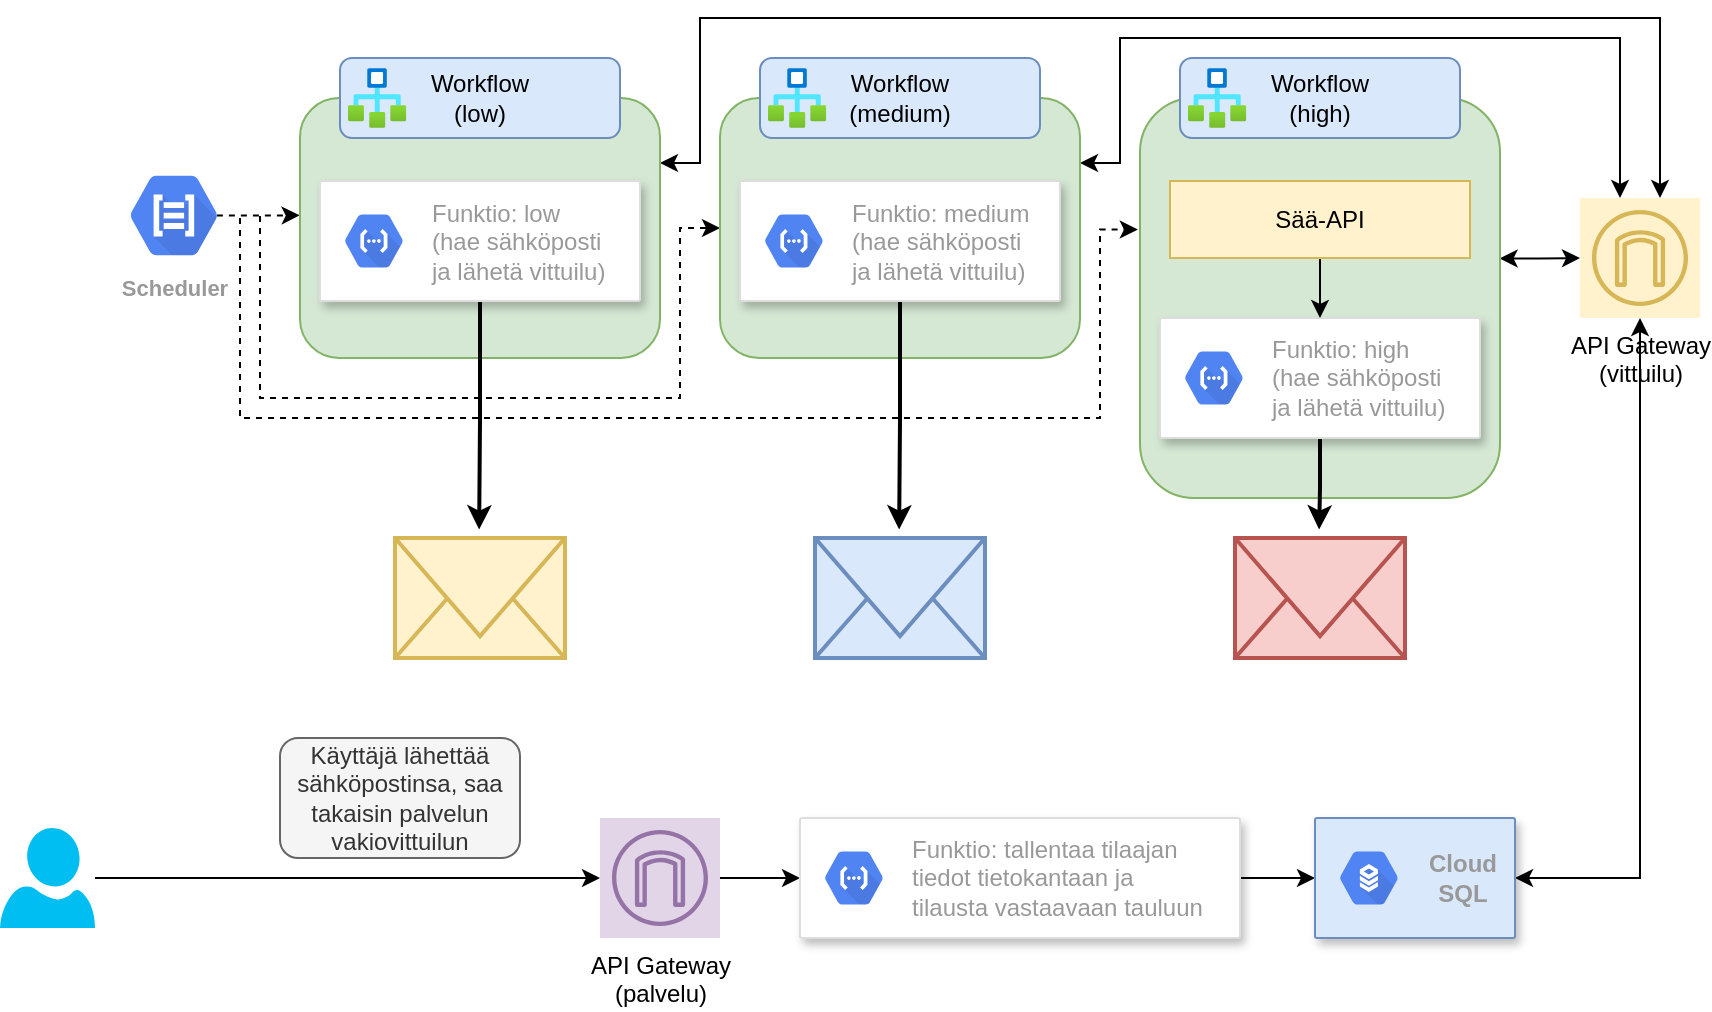 <mxfile version="15.4.0" type="device"><diagram id="WWNjTl23XBY_85UWhSp5" name="Page-1"><mxGraphModel dx="1851" dy="592" grid="1" gridSize="10" guides="1" tooltips="1" connect="1" arrows="1" fold="1" page="1" pageScale="1" pageWidth="827" pageHeight="1169" math="0" shadow="0"><root><mxCell id="0"/><mxCell id="1" parent="0"/><mxCell id="sx2MXZNuBmrFTFdC8knd-80" style="edgeStyle=orthogonalEdgeStyle;rounded=0;orthogonalLoop=1;jettySize=auto;html=1;exitX=0.825;exitY=0.5;exitDx=0;exitDy=0;exitPerimeter=0;entryX=-0.001;entryY=0.451;entryDx=0;entryDy=0;entryPerimeter=0;startArrow=none;startFill=0;endArrow=classic;endFill=1;dashed=1;" edge="1" parent="1" source="sx2MXZNuBmrFTFdC8knd-1" target="sx2MXZNuBmrFTFdC8knd-13"><mxGeometry relative="1" as="geometry"/></mxCell><mxCell id="sx2MXZNuBmrFTFdC8knd-85" style="edgeStyle=orthogonalEdgeStyle;rounded=0;jumpStyle=arc;orthogonalLoop=1;jettySize=auto;html=1;entryX=-0.006;entryY=0.329;entryDx=0;entryDy=0;entryPerimeter=0;startArrow=none;startFill=0;endArrow=classic;endFill=1;dashed=1;" edge="1" parent="1" target="sx2MXZNuBmrFTFdC8knd-49"><mxGeometry relative="1" as="geometry"><mxPoint x="60" y="120" as="sourcePoint"/><Array as="points"><mxPoint x="60" y="220"/><mxPoint x="490" y="220"/><mxPoint x="490" y="126"/></Array></mxGeometry></mxCell><mxCell id="sx2MXZNuBmrFTFdC8knd-87" style="edgeStyle=orthogonalEdgeStyle;rounded=0;jumpStyle=arc;orthogonalLoop=1;jettySize=auto;html=1;entryX=0;entryY=0.5;entryDx=0;entryDy=0;dashed=1;startArrow=none;startFill=0;endArrow=classic;endFill=1;strokeColor=#000000;strokeWidth=1;" edge="1" parent="1" target="sx2MXZNuBmrFTFdC8knd-40"><mxGeometry relative="1" as="geometry"><mxPoint x="70" y="119" as="sourcePoint"/><Array as="points"><mxPoint x="70" y="210"/><mxPoint x="280" y="210"/><mxPoint x="280" y="125"/></Array></mxGeometry></mxCell><mxCell id="sx2MXZNuBmrFTFdC8knd-1" value="Scheduler" style="sketch=0;html=1;fillColor=#5184F3;strokeColor=none;verticalAlign=top;labelPosition=center;verticalLabelPosition=bottom;align=center;spacingTop=-6;fontSize=11;fontStyle=1;fontColor=#999999;shape=mxgraph.gcp2.hexIcon;prIcon=cloud_natural_language_api" vertex="1" parent="1"><mxGeometry x="-6" y="89.5" width="66" height="58.5" as="geometry"/></mxCell><mxCell id="sx2MXZNuBmrFTFdC8knd-79" style="edgeStyle=orthogonalEdgeStyle;rounded=0;orthogonalLoop=1;jettySize=auto;html=1;exitX=1;exitY=0.25;exitDx=0;exitDy=0;startArrow=classic;startFill=1;endArrow=classic;endFill=1;" edge="1" parent="1" source="sx2MXZNuBmrFTFdC8knd-13" target="sx2MXZNuBmrFTFdC8knd-63"><mxGeometry relative="1" as="geometry"><mxPoint x="770" y="10" as="targetPoint"/><Array as="points"><mxPoint x="290" y="93"/><mxPoint x="290" y="20"/><mxPoint x="770" y="20"/></Array></mxGeometry></mxCell><mxCell id="sx2MXZNuBmrFTFdC8knd-13" value="" style="rounded=1;whiteSpace=wrap;html=1;fillColor=#d5e8d4;strokeColor=#82b366;" vertex="1" parent="1"><mxGeometry x="90" y="60" width="180" height="130" as="geometry"/></mxCell><mxCell id="sx2MXZNuBmrFTFdC8knd-14" value="Workflow&lt;br&gt;(low)" style="rounded=1;whiteSpace=wrap;html=1;fillColor=#dae8fc;strokeColor=#6c8ebf;" vertex="1" parent="1"><mxGeometry x="110" y="40" width="140" height="40" as="geometry"/></mxCell><mxCell id="sx2MXZNuBmrFTFdC8knd-7" value="" style="aspect=fixed;html=1;points=[];align=center;image;fontSize=12;image=img/lib/azure2/general/Workflow.svg;" vertex="1" parent="1"><mxGeometry x="114" y="45" width="29.14" height="30" as="geometry"/></mxCell><mxCell id="sx2MXZNuBmrFTFdC8knd-29" style="edgeStyle=orthogonalEdgeStyle;rounded=0;orthogonalLoop=1;jettySize=auto;html=1;exitX=0.5;exitY=1;exitDx=0;exitDy=0;entryX=0.495;entryY=-0.07;entryDx=0;entryDy=0;entryPerimeter=0;startArrow=none;startFill=0;strokeWidth=2;" edge="1" parent="1" source="sx2MXZNuBmrFTFdC8knd-17" target="sx2MXZNuBmrFTFdC8knd-28"><mxGeometry relative="1" as="geometry"/></mxCell><mxCell id="sx2MXZNuBmrFTFdC8knd-17" value="" style="strokeColor=#dddddd;shadow=1;strokeWidth=1;rounded=1;absoluteArcSize=1;arcSize=2;" vertex="1" parent="1"><mxGeometry x="100" y="101.5" width="160" height="60" as="geometry"/></mxCell><mxCell id="sx2MXZNuBmrFTFdC8knd-18" value="Funktio: low&lt;br&gt;(hae sähköposti &lt;br&gt;ja lähetä vittuilu)" style="sketch=0;dashed=0;connectable=0;html=1;fillColor=#5184F3;strokeColor=none;shape=mxgraph.gcp2.hexIcon;prIcon=cloud_functions;part=1;labelPosition=right;verticalLabelPosition=middle;align=left;verticalAlign=middle;spacingLeft=5;fontColor=#999999;fontSize=12;" vertex="1" parent="sx2MXZNuBmrFTFdC8knd-17"><mxGeometry y="0.5" width="44" height="39" relative="1" as="geometry"><mxPoint x="5" y="-19.5" as="offset"/></mxGeometry></mxCell><mxCell id="sx2MXZNuBmrFTFdC8knd-75" value="" style="edgeStyle=orthogonalEdgeStyle;rounded=0;orthogonalLoop=1;jettySize=auto;html=1;startArrow=none;startFill=0;endArrow=classic;endFill=1;" edge="1" parent="1" source="sx2MXZNuBmrFTFdC8knd-25" target="sx2MXZNuBmrFTFdC8knd-30"><mxGeometry relative="1" as="geometry"/></mxCell><mxCell id="sx2MXZNuBmrFTFdC8knd-25" value="API Gateway&lt;br&gt;(palvelu)" style="sketch=0;outlineConnect=0;strokeColor=#9673a6;fillColor=#e1d5e7;dashed=0;verticalLabelPosition=bottom;verticalAlign=top;align=center;html=1;fontSize=12;fontStyle=0;aspect=fixed;shape=mxgraph.aws4.resourceIcon;resIcon=mxgraph.aws4.internet_gateway;" vertex="1" parent="1"><mxGeometry x="240" y="420" width="60" height="60" as="geometry"/></mxCell><mxCell id="sx2MXZNuBmrFTFdC8knd-28" value="" style="html=1;verticalLabelPosition=bottom;align=center;labelBackgroundColor=#ffffff;verticalAlign=top;strokeWidth=2;strokeColor=#d6b656;shadow=0;dashed=0;shape=mxgraph.ios7.icons.mail;fillColor=#fff2cc;" vertex="1" parent="1"><mxGeometry x="137.5" y="280" width="85" height="60" as="geometry"/></mxCell><mxCell id="sx2MXZNuBmrFTFdC8knd-82" value="" style="edgeStyle=orthogonalEdgeStyle;rounded=0;orthogonalLoop=1;jettySize=auto;html=1;startArrow=none;startFill=0;endArrow=classic;endFill=1;" edge="1" parent="1" source="sx2MXZNuBmrFTFdC8knd-30" target="sx2MXZNuBmrFTFdC8knd-64"><mxGeometry relative="1" as="geometry"/></mxCell><mxCell id="sx2MXZNuBmrFTFdC8knd-30" value="" style="strokeColor=#dddddd;shadow=1;strokeWidth=1;rounded=1;absoluteArcSize=1;arcSize=2;" vertex="1" parent="1"><mxGeometry x="340" y="420" width="220" height="60" as="geometry"/></mxCell><mxCell id="sx2MXZNuBmrFTFdC8knd-31" value="Funktio: tallentaa tilaajan&lt;br&gt;tiedot tietokantaan ja&lt;br&gt;tilausta vastaavaan tauluun" style="sketch=0;dashed=0;connectable=0;html=1;fillColor=#5184F3;strokeColor=none;shape=mxgraph.gcp2.hexIcon;prIcon=cloud_functions;part=1;labelPosition=right;verticalLabelPosition=middle;align=left;verticalAlign=middle;spacingLeft=5;fontColor=#999999;fontSize=12;" vertex="1" parent="sx2MXZNuBmrFTFdC8knd-30"><mxGeometry y="0.5" width="44" height="39" relative="1" as="geometry"><mxPoint x="5" y="-19.5" as="offset"/></mxGeometry></mxCell><mxCell id="sx2MXZNuBmrFTFdC8knd-76" value="" style="edgeStyle=orthogonalEdgeStyle;rounded=0;orthogonalLoop=1;jettySize=auto;html=1;startArrow=none;startFill=0;endArrow=classic;endFill=1;" edge="1" parent="1" source="sx2MXZNuBmrFTFdC8knd-34" target="sx2MXZNuBmrFTFdC8knd-25"><mxGeometry relative="1" as="geometry"/></mxCell><mxCell id="sx2MXZNuBmrFTFdC8knd-34" value="" style="verticalLabelPosition=bottom;html=1;verticalAlign=top;align=center;strokeColor=none;fillColor=#00BEF2;shape=mxgraph.azure.user;" vertex="1" parent="1"><mxGeometry x="-60" y="425" width="47.5" height="50" as="geometry"/></mxCell><mxCell id="sx2MXZNuBmrFTFdC8knd-38" value="Käyttäjä lähettää sähköpostinsa, saa takaisin palvelun vakiovittuilun" style="rounded=1;whiteSpace=wrap;html=1;fillColor=#f5f5f5;strokeColor=#666666;fontColor=#333333;" vertex="1" parent="1"><mxGeometry x="80" y="380" width="120" height="60" as="geometry"/></mxCell><mxCell id="sx2MXZNuBmrFTFdC8knd-78" style="edgeStyle=orthogonalEdgeStyle;rounded=0;orthogonalLoop=1;jettySize=auto;html=1;exitX=1;exitY=0.25;exitDx=0;exitDy=0;startArrow=classic;startFill=1;endArrow=classic;endFill=1;" edge="1" parent="1" source="sx2MXZNuBmrFTFdC8knd-40" target="sx2MXZNuBmrFTFdC8knd-63"><mxGeometry relative="1" as="geometry"><mxPoint x="750" y="20" as="targetPoint"/><Array as="points"><mxPoint x="500" y="93"/><mxPoint x="500" y="30"/><mxPoint x="750" y="30"/></Array></mxGeometry></mxCell><mxCell id="sx2MXZNuBmrFTFdC8knd-40" value="" style="rounded=1;whiteSpace=wrap;html=1;fillColor=#d5e8d4;strokeColor=#82b366;" vertex="1" parent="1"><mxGeometry x="300" y="60" width="180" height="130" as="geometry"/></mxCell><mxCell id="sx2MXZNuBmrFTFdC8knd-41" value="Workflow&lt;br&gt;(medium)" style="rounded=1;whiteSpace=wrap;html=1;fillColor=#dae8fc;strokeColor=#6c8ebf;" vertex="1" parent="1"><mxGeometry x="320" y="40" width="140" height="40" as="geometry"/></mxCell><mxCell id="sx2MXZNuBmrFTFdC8knd-42" value="" style="aspect=fixed;html=1;points=[];align=center;image;fontSize=12;image=img/lib/azure2/general/Workflow.svg;" vertex="1" parent="1"><mxGeometry x="324" y="45" width="29.14" height="30" as="geometry"/></mxCell><mxCell id="sx2MXZNuBmrFTFdC8knd-43" style="edgeStyle=orthogonalEdgeStyle;rounded=0;orthogonalLoop=1;jettySize=auto;html=1;exitX=0.5;exitY=1;exitDx=0;exitDy=0;entryX=0.495;entryY=-0.07;entryDx=0;entryDy=0;entryPerimeter=0;startArrow=none;startFill=0;strokeWidth=2;" edge="1" parent="1" source="sx2MXZNuBmrFTFdC8knd-44" target="sx2MXZNuBmrFTFdC8knd-48"><mxGeometry relative="1" as="geometry"/></mxCell><mxCell id="sx2MXZNuBmrFTFdC8knd-44" value="" style="strokeColor=#dddddd;shadow=1;strokeWidth=1;rounded=1;absoluteArcSize=1;arcSize=2;" vertex="1" parent="1"><mxGeometry x="310" y="101.5" width="160" height="60" as="geometry"/></mxCell><mxCell id="sx2MXZNuBmrFTFdC8knd-45" value="Funktio: medium&lt;br&gt;(hae sähköposti &lt;br&gt;ja lähetä vittuilu)" style="sketch=0;dashed=0;connectable=0;html=1;fillColor=#5184F3;strokeColor=none;shape=mxgraph.gcp2.hexIcon;prIcon=cloud_functions;part=1;labelPosition=right;verticalLabelPosition=middle;align=left;verticalAlign=middle;spacingLeft=5;fontColor=#999999;fontSize=12;" vertex="1" parent="sx2MXZNuBmrFTFdC8knd-44"><mxGeometry y="0.5" width="44" height="39" relative="1" as="geometry"><mxPoint x="5" y="-19.5" as="offset"/></mxGeometry></mxCell><mxCell id="sx2MXZNuBmrFTFdC8knd-48" value="" style="html=1;verticalLabelPosition=bottom;align=center;labelBackgroundColor=#ffffff;verticalAlign=top;strokeWidth=2;strokeColor=#6c8ebf;shadow=0;dashed=0;shape=mxgraph.ios7.icons.mail;fillColor=#dae8fc;" vertex="1" parent="1"><mxGeometry x="347.5" y="280" width="85" height="60" as="geometry"/></mxCell><mxCell id="sx2MXZNuBmrFTFdC8knd-77" style="edgeStyle=orthogonalEdgeStyle;rounded=0;orthogonalLoop=1;jettySize=auto;html=1;exitX=0.999;exitY=0.401;exitDx=0;exitDy=0;startArrow=classic;startFill=1;endArrow=classic;endFill=1;exitPerimeter=0;" edge="1" parent="1" source="sx2MXZNuBmrFTFdC8knd-49" target="sx2MXZNuBmrFTFdC8knd-63"><mxGeometry relative="1" as="geometry"/></mxCell><mxCell id="sx2MXZNuBmrFTFdC8knd-49" value="" style="rounded=1;whiteSpace=wrap;html=1;fillColor=#d5e8d4;strokeColor=#82b366;" vertex="1" parent="1"><mxGeometry x="510" y="60" width="180" height="200" as="geometry"/></mxCell><mxCell id="sx2MXZNuBmrFTFdC8knd-50" value="Workflow&lt;br&gt;(high)" style="rounded=1;whiteSpace=wrap;html=1;fillColor=#dae8fc;strokeColor=#6c8ebf;" vertex="1" parent="1"><mxGeometry x="530" y="40" width="140" height="40" as="geometry"/></mxCell><mxCell id="sx2MXZNuBmrFTFdC8knd-51" value="" style="aspect=fixed;html=1;points=[];align=center;image;fontSize=12;image=img/lib/azure2/general/Workflow.svg;" vertex="1" parent="1"><mxGeometry x="534" y="45" width="29.14" height="30" as="geometry"/></mxCell><mxCell id="sx2MXZNuBmrFTFdC8knd-52" style="edgeStyle=orthogonalEdgeStyle;rounded=0;orthogonalLoop=1;jettySize=auto;html=1;exitX=0.5;exitY=1;exitDx=0;exitDy=0;entryX=0.495;entryY=-0.07;entryDx=0;entryDy=0;entryPerimeter=0;startArrow=none;startFill=0;strokeWidth=2;" edge="1" parent="1" source="sx2MXZNuBmrFTFdC8knd-53" target="sx2MXZNuBmrFTFdC8knd-57"><mxGeometry relative="1" as="geometry"/></mxCell><mxCell id="sx2MXZNuBmrFTFdC8knd-53" value="" style="strokeColor=#dddddd;shadow=1;strokeWidth=1;rounded=1;absoluteArcSize=1;arcSize=2;" vertex="1" parent="1"><mxGeometry x="520" y="170" width="160" height="60" as="geometry"/></mxCell><mxCell id="sx2MXZNuBmrFTFdC8knd-54" value="Funktio: high&lt;br&gt;(hae sähköposti &lt;br&gt;ja lähetä vittuilu)" style="sketch=0;dashed=0;connectable=0;html=1;fillColor=#5184F3;strokeColor=none;shape=mxgraph.gcp2.hexIcon;prIcon=cloud_functions;part=1;labelPosition=right;verticalLabelPosition=middle;align=left;verticalAlign=middle;spacingLeft=5;fontColor=#999999;fontSize=12;" vertex="1" parent="sx2MXZNuBmrFTFdC8knd-53"><mxGeometry y="0.5" width="44" height="39" relative="1" as="geometry"><mxPoint x="5" y="-19.5" as="offset"/></mxGeometry></mxCell><mxCell id="sx2MXZNuBmrFTFdC8knd-55" style="edgeStyle=orthogonalEdgeStyle;rounded=0;orthogonalLoop=1;jettySize=auto;html=1;exitX=0.5;exitY=1;exitDx=0;exitDy=0;entryX=0.5;entryY=0;entryDx=0;entryDy=0;startArrow=none;startFill=0;endArrow=classic;endFill=1;" edge="1" parent="1" source="sx2MXZNuBmrFTFdC8knd-56" target="sx2MXZNuBmrFTFdC8knd-53"><mxGeometry relative="1" as="geometry"/></mxCell><mxCell id="sx2MXZNuBmrFTFdC8knd-56" value="Sää-API" style="rounded=0;whiteSpace=wrap;html=1;fillColor=#fff2cc;strokeColor=#d6b656;" vertex="1" parent="1"><mxGeometry x="525" y="101.5" width="150" height="38.5" as="geometry"/></mxCell><mxCell id="sx2MXZNuBmrFTFdC8knd-57" value="" style="html=1;verticalLabelPosition=bottom;align=center;labelBackgroundColor=#ffffff;verticalAlign=top;strokeWidth=2;strokeColor=#b85450;shadow=0;dashed=0;shape=mxgraph.ios7.icons.mail;fillColor=#f8cecc;" vertex="1" parent="1"><mxGeometry x="557.5" y="280" width="85" height="60" as="geometry"/></mxCell><mxCell id="sx2MXZNuBmrFTFdC8knd-68" value="" style="edgeStyle=orthogonalEdgeStyle;rounded=0;orthogonalLoop=1;jettySize=auto;html=1;startArrow=classic;startFill=1;endArrow=classic;endFill=1;entryX=1;entryY=0.5;entryDx=0;entryDy=0;" edge="1" parent="1" source="sx2MXZNuBmrFTFdC8knd-63" target="sx2MXZNuBmrFTFdC8knd-64"><mxGeometry relative="1" as="geometry"><mxPoint x="702" y="390" as="targetPoint"/><Array as="points"><mxPoint x="760" y="450"/></Array></mxGeometry></mxCell><mxCell id="sx2MXZNuBmrFTFdC8knd-63" value="API Gateway&lt;br&gt;(vittuilu)" style="sketch=0;outlineConnect=0;strokeColor=#d6b656;fillColor=#fff2cc;dashed=0;verticalLabelPosition=bottom;verticalAlign=top;align=center;html=1;fontSize=12;fontStyle=0;aspect=fixed;shape=mxgraph.aws4.resourceIcon;resIcon=mxgraph.aws4.internet_gateway;" vertex="1" parent="1"><mxGeometry x="730" y="110" width="60" height="60" as="geometry"/></mxCell><mxCell id="sx2MXZNuBmrFTFdC8knd-64" value="" style="strokeColor=#6c8ebf;shadow=1;strokeWidth=1;rounded=1;absoluteArcSize=1;arcSize=2;fontStyle=1;fillColor=#dae8fc;" vertex="1" parent="1"><mxGeometry x="597.5" y="420" width="100" height="60" as="geometry"/></mxCell><mxCell id="sx2MXZNuBmrFTFdC8knd-65" value="&lt;b&gt;Cloud&lt;br&gt;SQL&lt;/b&gt;" style="sketch=0;dashed=0;connectable=0;html=1;fillColor=#5184F3;strokeColor=none;shape=mxgraph.gcp2.hexIcon;prIcon=cloud_sql;part=1;labelPosition=right;verticalLabelPosition=middle;align=center;verticalAlign=middle;spacingLeft=5;fontColor=#999999;fontSize=12;" vertex="1" parent="sx2MXZNuBmrFTFdC8knd-64"><mxGeometry y="0.5" width="44" height="39" relative="1" as="geometry"><mxPoint x="5" y="-19.5" as="offset"/></mxGeometry></mxCell></root></mxGraphModel></diagram></mxfile>